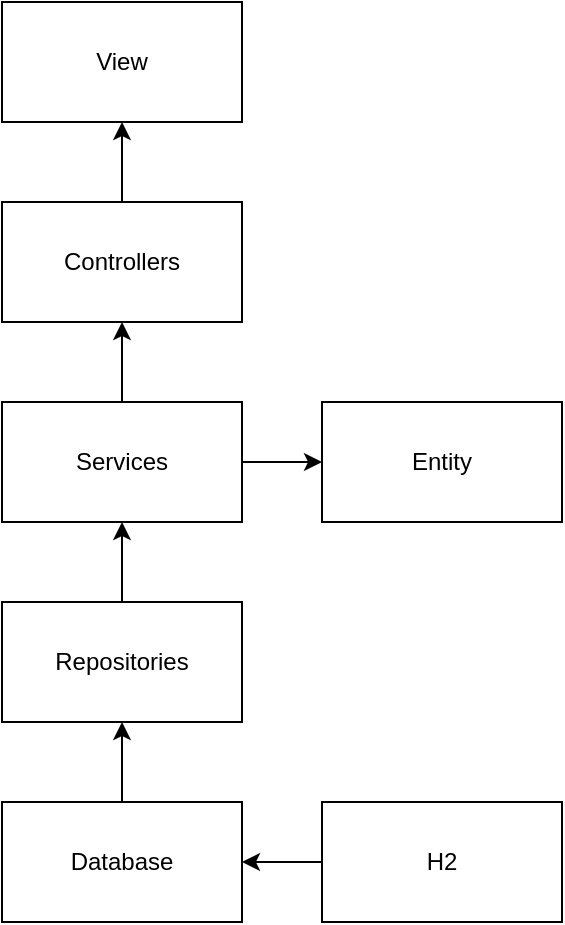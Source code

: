 <mxfile version="24.3.1" type="device">
  <diagram name="Page-1" id="aAreGUmjJRyfueql-lJ-">
    <mxGraphModel dx="474" dy="746" grid="1" gridSize="10" guides="1" tooltips="1" connect="1" arrows="1" fold="1" page="1" pageScale="1" pageWidth="1169" pageHeight="827" math="0" shadow="0">
      <root>
        <mxCell id="0" />
        <mxCell id="1" parent="0" />
        <mxCell id="wkdvruWMYDuAp6-lknD4-10" style="edgeStyle=orthogonalEdgeStyle;rounded=0;orthogonalLoop=1;jettySize=auto;html=1;exitX=0.5;exitY=0;exitDx=0;exitDy=0;" parent="1" source="X4wWXS8dbHF6qvFkp25p-3" target="wkdvruWMYDuAp6-lknD4-2" edge="1">
          <mxGeometry relative="1" as="geometry" />
        </mxCell>
        <mxCell id="X4wWXS8dbHF6qvFkp25p-4" style="edgeStyle=orthogonalEdgeStyle;rounded=0;orthogonalLoop=1;jettySize=auto;html=1;exitX=0.5;exitY=0;exitDx=0;exitDy=0;" edge="1" parent="1" source="wkdvruWMYDuAp6-lknD4-1" target="X4wWXS8dbHF6qvFkp25p-3">
          <mxGeometry relative="1" as="geometry" />
        </mxCell>
        <mxCell id="wkdvruWMYDuAp6-lknD4-1" value="Database" style="rounded=0;whiteSpace=wrap;html=1;" parent="1" vertex="1">
          <mxGeometry x="200" y="520" width="120" height="60" as="geometry" />
        </mxCell>
        <mxCell id="wkdvruWMYDuAp6-lknD4-7" style="edgeStyle=orthogonalEdgeStyle;rounded=0;orthogonalLoop=1;jettySize=auto;html=1;" parent="1" source="wkdvruWMYDuAp6-lknD4-2" target="wkdvruWMYDuAp6-lknD4-5" edge="1">
          <mxGeometry relative="1" as="geometry" />
        </mxCell>
        <mxCell id="wkdvruWMYDuAp6-lknD4-8" style="edgeStyle=orthogonalEdgeStyle;rounded=0;orthogonalLoop=1;jettySize=auto;html=1;" parent="1" source="wkdvruWMYDuAp6-lknD4-2" target="wkdvruWMYDuAp6-lknD4-6" edge="1">
          <mxGeometry relative="1" as="geometry" />
        </mxCell>
        <mxCell id="wkdvruWMYDuAp6-lknD4-2" value="Services" style="rounded=0;whiteSpace=wrap;html=1;" parent="1" vertex="1">
          <mxGeometry x="200" y="320" width="120" height="60" as="geometry" />
        </mxCell>
        <mxCell id="wkdvruWMYDuAp6-lknD4-3" value="View" style="rounded=0;whiteSpace=wrap;html=1;" parent="1" vertex="1">
          <mxGeometry x="200" y="120" width="120" height="60" as="geometry" />
        </mxCell>
        <mxCell id="wkdvruWMYDuAp6-lknD4-5" value="Entity" style="rounded=0;whiteSpace=wrap;html=1;" parent="1" vertex="1">
          <mxGeometry x="360" y="320" width="120" height="60" as="geometry" />
        </mxCell>
        <mxCell id="wkdvruWMYDuAp6-lknD4-9" style="edgeStyle=orthogonalEdgeStyle;rounded=0;orthogonalLoop=1;jettySize=auto;html=1;" parent="1" source="wkdvruWMYDuAp6-lknD4-6" target="wkdvruWMYDuAp6-lknD4-3" edge="1">
          <mxGeometry relative="1" as="geometry" />
        </mxCell>
        <mxCell id="wkdvruWMYDuAp6-lknD4-6" value="Controllers" style="rounded=0;whiteSpace=wrap;html=1;" parent="1" vertex="1">
          <mxGeometry x="200" y="220" width="120" height="60" as="geometry" />
        </mxCell>
        <mxCell id="X4wWXS8dbHF6qvFkp25p-2" style="edgeStyle=orthogonalEdgeStyle;rounded=0;orthogonalLoop=1;jettySize=auto;html=1;" edge="1" parent="1" source="X4wWXS8dbHF6qvFkp25p-1" target="wkdvruWMYDuAp6-lknD4-1">
          <mxGeometry relative="1" as="geometry" />
        </mxCell>
        <mxCell id="X4wWXS8dbHF6qvFkp25p-1" value="H2" style="rounded=0;whiteSpace=wrap;html=1;" vertex="1" parent="1">
          <mxGeometry x="360" y="520" width="120" height="60" as="geometry" />
        </mxCell>
        <mxCell id="X4wWXS8dbHF6qvFkp25p-3" value="Repositories" style="rounded=0;whiteSpace=wrap;html=1;" vertex="1" parent="1">
          <mxGeometry x="200" y="420" width="120" height="60" as="geometry" />
        </mxCell>
      </root>
    </mxGraphModel>
  </diagram>
</mxfile>
